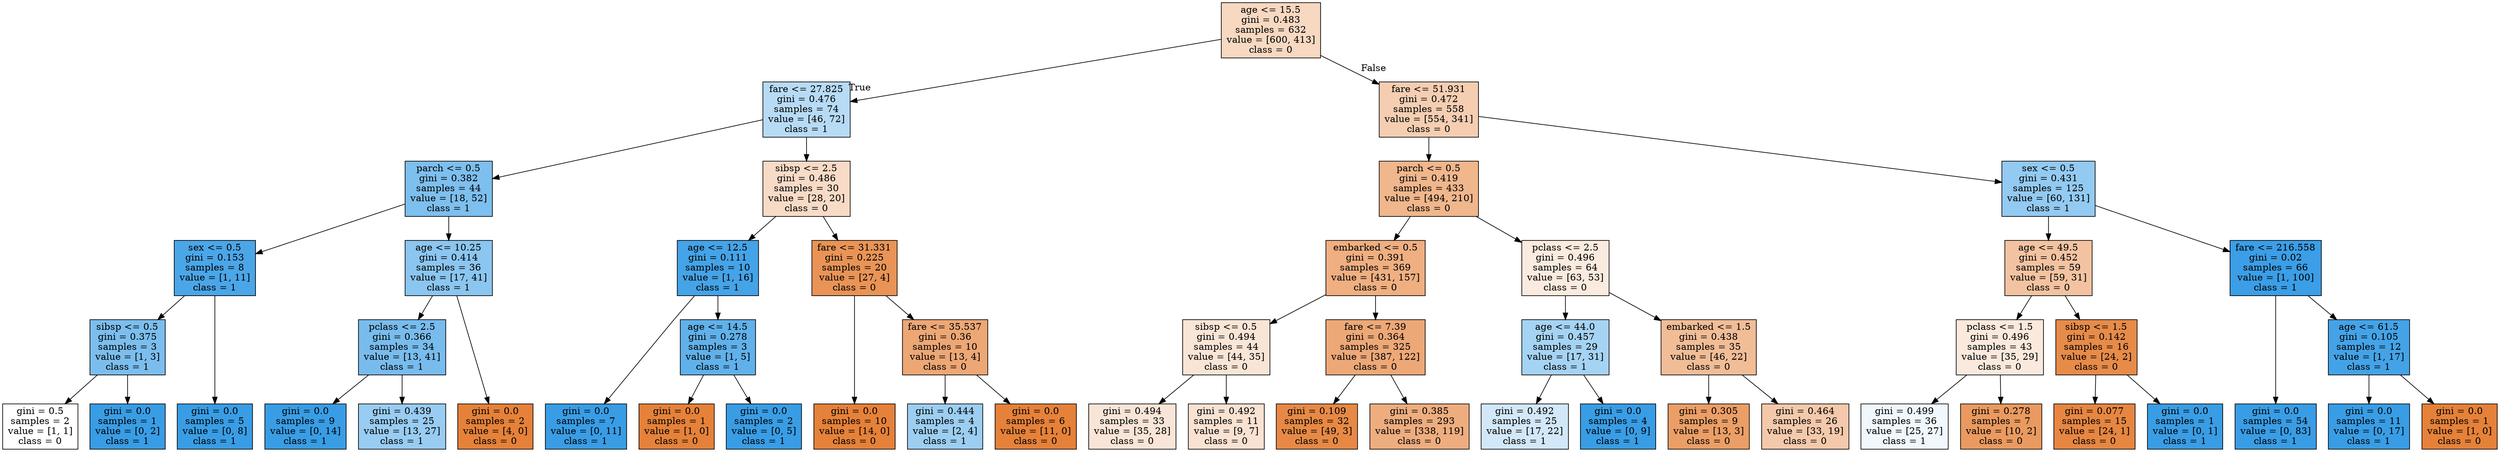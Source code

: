 digraph Tree {
node [shape=box, style="filled", color="black"] ;
graph [ranksep=equally, splines=polyline] ;
0 [label="age <= 15.5\ngini = 0.483\nsamples = 632\nvalue = [600, 413]\nclass = 0", fillcolor="#e581394f"] ;
1 [label="fare <= 27.825\ngini = 0.476\nsamples = 74\nvalue = [46, 72]\nclass = 1", fillcolor="#399de55c"] ;
0 -> 1 [labeldistance=2.5, labelangle=45, headlabel="True"] ;
2 [label="parch <= 0.5\ngini = 0.382\nsamples = 44\nvalue = [18, 52]\nclass = 1", fillcolor="#399de5a7"] ;
1 -> 2 ;
3 [label="sex <= 0.5\ngini = 0.153\nsamples = 8\nvalue = [1, 11]\nclass = 1", fillcolor="#399de5e8"] ;
2 -> 3 ;
4 [label="sibsp <= 0.5\ngini = 0.375\nsamples = 3\nvalue = [1, 3]\nclass = 1", fillcolor="#399de5aa"] ;
3 -> 4 ;
5 [label="gini = 0.5\nsamples = 2\nvalue = [1, 1]\nclass = 0", fillcolor="#e5813900"] ;
4 -> 5 ;
6 [label="gini = 0.0\nsamples = 1\nvalue = [0, 2]\nclass = 1", fillcolor="#399de5ff"] ;
4 -> 6 ;
7 [label="gini = 0.0\nsamples = 5\nvalue = [0, 8]\nclass = 1", fillcolor="#399de5ff"] ;
3 -> 7 ;
8 [label="age <= 10.25\ngini = 0.414\nsamples = 36\nvalue = [17, 41]\nclass = 1", fillcolor="#399de595"] ;
2 -> 8 ;
9 [label="pclass <= 2.5\ngini = 0.366\nsamples = 34\nvalue = [13, 41]\nclass = 1", fillcolor="#399de5ae"] ;
8 -> 9 ;
10 [label="gini = 0.0\nsamples = 9\nvalue = [0, 14]\nclass = 1", fillcolor="#399de5ff"] ;
9 -> 10 ;
11 [label="gini = 0.439\nsamples = 25\nvalue = [13, 27]\nclass = 1", fillcolor="#399de584"] ;
9 -> 11 ;
12 [label="gini = 0.0\nsamples = 2\nvalue = [4, 0]\nclass = 0", fillcolor="#e58139ff"] ;
8 -> 12 ;
13 [label="sibsp <= 2.5\ngini = 0.486\nsamples = 30\nvalue = [28, 20]\nclass = 0", fillcolor="#e5813949"] ;
1 -> 13 ;
14 [label="age <= 12.5\ngini = 0.111\nsamples = 10\nvalue = [1, 16]\nclass = 1", fillcolor="#399de5ef"] ;
13 -> 14 ;
15 [label="gini = 0.0\nsamples = 7\nvalue = [0, 11]\nclass = 1", fillcolor="#399de5ff"] ;
14 -> 15 ;
16 [label="age <= 14.5\ngini = 0.278\nsamples = 3\nvalue = [1, 5]\nclass = 1", fillcolor="#399de5cc"] ;
14 -> 16 ;
17 [label="gini = 0.0\nsamples = 1\nvalue = [1, 0]\nclass = 0", fillcolor="#e58139ff"] ;
16 -> 17 ;
18 [label="gini = 0.0\nsamples = 2\nvalue = [0, 5]\nclass = 1", fillcolor="#399de5ff"] ;
16 -> 18 ;
19 [label="fare <= 31.331\ngini = 0.225\nsamples = 20\nvalue = [27, 4]\nclass = 0", fillcolor="#e58139d9"] ;
13 -> 19 ;
20 [label="gini = 0.0\nsamples = 10\nvalue = [14, 0]\nclass = 0", fillcolor="#e58139ff"] ;
19 -> 20 ;
21 [label="fare <= 35.537\ngini = 0.36\nsamples = 10\nvalue = [13, 4]\nclass = 0", fillcolor="#e58139b1"] ;
19 -> 21 ;
22 [label="gini = 0.444\nsamples = 4\nvalue = [2, 4]\nclass = 1", fillcolor="#399de57f"] ;
21 -> 22 ;
23 [label="gini = 0.0\nsamples = 6\nvalue = [11, 0]\nclass = 0", fillcolor="#e58139ff"] ;
21 -> 23 ;
24 [label="fare <= 51.931\ngini = 0.472\nsamples = 558\nvalue = [554, 341]\nclass = 0", fillcolor="#e5813962"] ;
0 -> 24 [labeldistance=2.5, labelangle=-45, headlabel="False"] ;
25 [label="parch <= 0.5\ngini = 0.419\nsamples = 433\nvalue = [494, 210]\nclass = 0", fillcolor="#e5813993"] ;
24 -> 25 ;
26 [label="embarked <= 0.5\ngini = 0.391\nsamples = 369\nvalue = [431, 157]\nclass = 0", fillcolor="#e58139a2"] ;
25 -> 26 ;
27 [label="sibsp <= 0.5\ngini = 0.494\nsamples = 44\nvalue = [44, 35]\nclass = 0", fillcolor="#e5813934"] ;
26 -> 27 ;
28 [label="gini = 0.494\nsamples = 33\nvalue = [35, 28]\nclass = 0", fillcolor="#e5813933"] ;
27 -> 28 ;
29 [label="gini = 0.492\nsamples = 11\nvalue = [9, 7]\nclass = 0", fillcolor="#e5813939"] ;
27 -> 29 ;
30 [label="fare <= 7.39\ngini = 0.364\nsamples = 325\nvalue = [387, 122]\nclass = 0", fillcolor="#e58139af"] ;
26 -> 30 ;
31 [label="gini = 0.109\nsamples = 32\nvalue = [49, 3]\nclass = 0", fillcolor="#e58139ef"] ;
30 -> 31 ;
32 [label="gini = 0.385\nsamples = 293\nvalue = [338, 119]\nclass = 0", fillcolor="#e58139a5"] ;
30 -> 32 ;
33 [label="pclass <= 2.5\ngini = 0.496\nsamples = 64\nvalue = [63, 53]\nclass = 0", fillcolor="#e5813928"] ;
25 -> 33 ;
34 [label="age <= 44.0\ngini = 0.457\nsamples = 29\nvalue = [17, 31]\nclass = 1", fillcolor="#399de573"] ;
33 -> 34 ;
35 [label="gini = 0.492\nsamples = 25\nvalue = [17, 22]\nclass = 1", fillcolor="#399de53a"] ;
34 -> 35 ;
36 [label="gini = 0.0\nsamples = 4\nvalue = [0, 9]\nclass = 1", fillcolor="#399de5ff"] ;
34 -> 36 ;
37 [label="embarked <= 1.5\ngini = 0.438\nsamples = 35\nvalue = [46, 22]\nclass = 0", fillcolor="#e5813985"] ;
33 -> 37 ;
38 [label="gini = 0.305\nsamples = 9\nvalue = [13, 3]\nclass = 0", fillcolor="#e58139c4"] ;
37 -> 38 ;
39 [label="gini = 0.464\nsamples = 26\nvalue = [33, 19]\nclass = 0", fillcolor="#e581396c"] ;
37 -> 39 ;
40 [label="sex <= 0.5\ngini = 0.431\nsamples = 125\nvalue = [60, 131]\nclass = 1", fillcolor="#399de58a"] ;
24 -> 40 ;
41 [label="age <= 49.5\ngini = 0.452\nsamples = 59\nvalue = [59, 31]\nclass = 0", fillcolor="#e5813979"] ;
40 -> 41 ;
42 [label="pclass <= 1.5\ngini = 0.496\nsamples = 43\nvalue = [35, 29]\nclass = 0", fillcolor="#e581392c"] ;
41 -> 42 ;
43 [label="gini = 0.499\nsamples = 36\nvalue = [25, 27]\nclass = 1", fillcolor="#399de513"] ;
42 -> 43 ;
44 [label="gini = 0.278\nsamples = 7\nvalue = [10, 2]\nclass = 0", fillcolor="#e58139cc"] ;
42 -> 44 ;
45 [label="sibsp <= 1.5\ngini = 0.142\nsamples = 16\nvalue = [24, 2]\nclass = 0", fillcolor="#e58139ea"] ;
41 -> 45 ;
46 [label="gini = 0.077\nsamples = 15\nvalue = [24, 1]\nclass = 0", fillcolor="#e58139f4"] ;
45 -> 46 ;
47 [label="gini = 0.0\nsamples = 1\nvalue = [0, 1]\nclass = 1", fillcolor="#399de5ff"] ;
45 -> 47 ;
48 [label="fare <= 216.558\ngini = 0.02\nsamples = 66\nvalue = [1, 100]\nclass = 1", fillcolor="#399de5fc"] ;
40 -> 48 ;
49 [label="gini = 0.0\nsamples = 54\nvalue = [0, 83]\nclass = 1", fillcolor="#399de5ff"] ;
48 -> 49 ;
50 [label="age <= 61.5\ngini = 0.105\nsamples = 12\nvalue = [1, 17]\nclass = 1", fillcolor="#399de5f0"] ;
48 -> 50 ;
51 [label="gini = 0.0\nsamples = 11\nvalue = [0, 17]\nclass = 1", fillcolor="#399de5ff"] ;
50 -> 51 ;
52 [label="gini = 0.0\nsamples = 1\nvalue = [1, 0]\nclass = 0", fillcolor="#e58139ff"] ;
50 -> 52 ;
{rank=same ; 0} ;
{rank=same ; 1; 24} ;
{rank=same ; 2; 13; 25; 40} ;
{rank=same ; 3; 8; 14; 19; 26; 33; 41; 48} ;
{rank=same ; 4; 9; 16; 21; 27; 30; 34; 37; 42; 45; 50} ;
{rank=same ; 5; 6; 7; 10; 11; 12; 15; 17; 18; 20; 22; 23; 28; 29; 31; 32; 35; 36; 38; 39; 43; 44; 46; 47; 49; 51; 52} ;
}